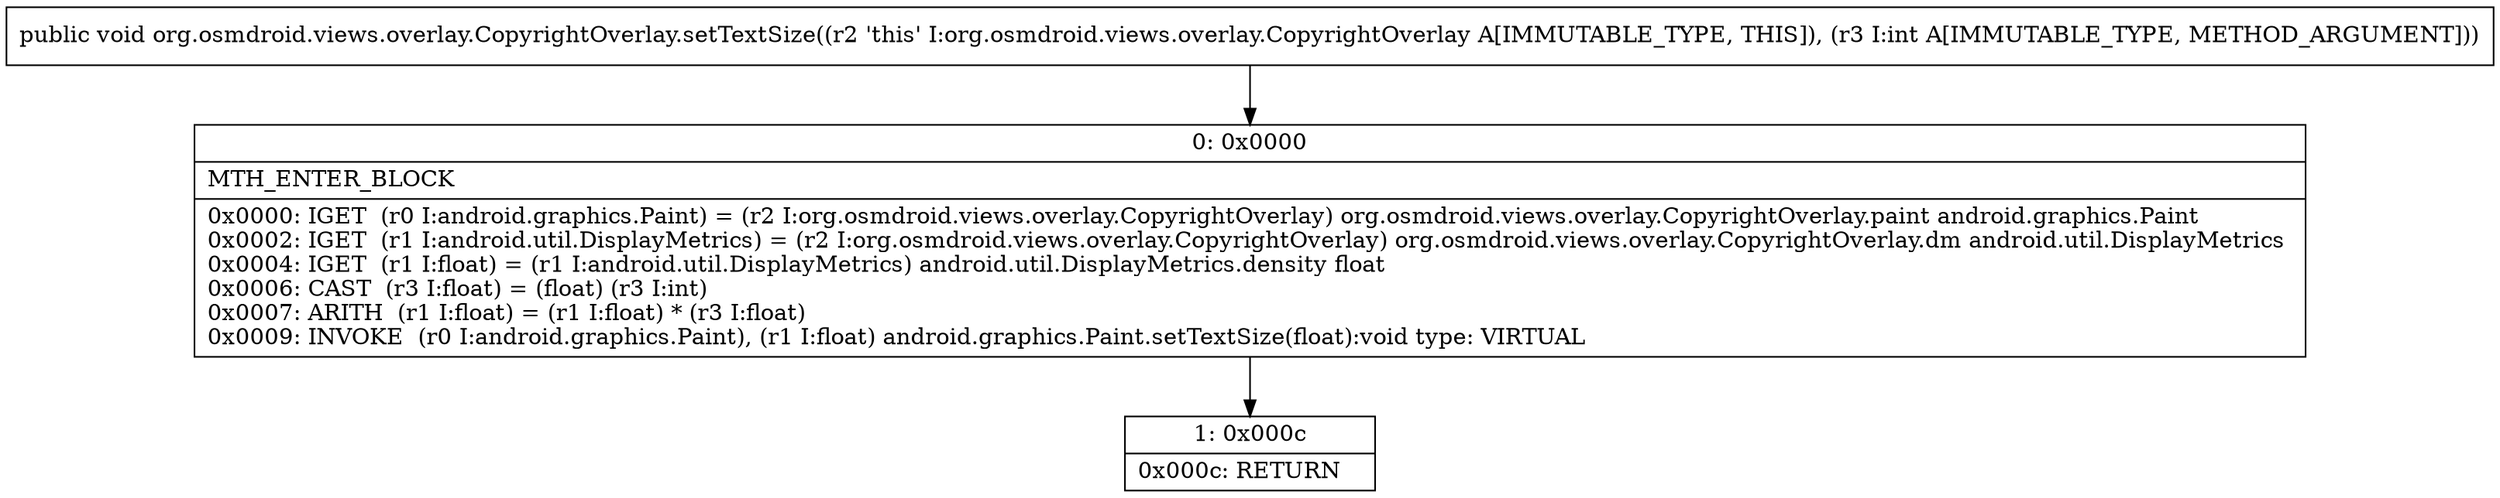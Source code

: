 digraph "CFG fororg.osmdroid.views.overlay.CopyrightOverlay.setTextSize(I)V" {
Node_0 [shape=record,label="{0\:\ 0x0000|MTH_ENTER_BLOCK\l|0x0000: IGET  (r0 I:android.graphics.Paint) = (r2 I:org.osmdroid.views.overlay.CopyrightOverlay) org.osmdroid.views.overlay.CopyrightOverlay.paint android.graphics.Paint \l0x0002: IGET  (r1 I:android.util.DisplayMetrics) = (r2 I:org.osmdroid.views.overlay.CopyrightOverlay) org.osmdroid.views.overlay.CopyrightOverlay.dm android.util.DisplayMetrics \l0x0004: IGET  (r1 I:float) = (r1 I:android.util.DisplayMetrics) android.util.DisplayMetrics.density float \l0x0006: CAST  (r3 I:float) = (float) (r3 I:int) \l0x0007: ARITH  (r1 I:float) = (r1 I:float) * (r3 I:float) \l0x0009: INVOKE  (r0 I:android.graphics.Paint), (r1 I:float) android.graphics.Paint.setTextSize(float):void type: VIRTUAL \l}"];
Node_1 [shape=record,label="{1\:\ 0x000c|0x000c: RETURN   \l}"];
MethodNode[shape=record,label="{public void org.osmdroid.views.overlay.CopyrightOverlay.setTextSize((r2 'this' I:org.osmdroid.views.overlay.CopyrightOverlay A[IMMUTABLE_TYPE, THIS]), (r3 I:int A[IMMUTABLE_TYPE, METHOD_ARGUMENT])) }"];
MethodNode -> Node_0;
Node_0 -> Node_1;
}


